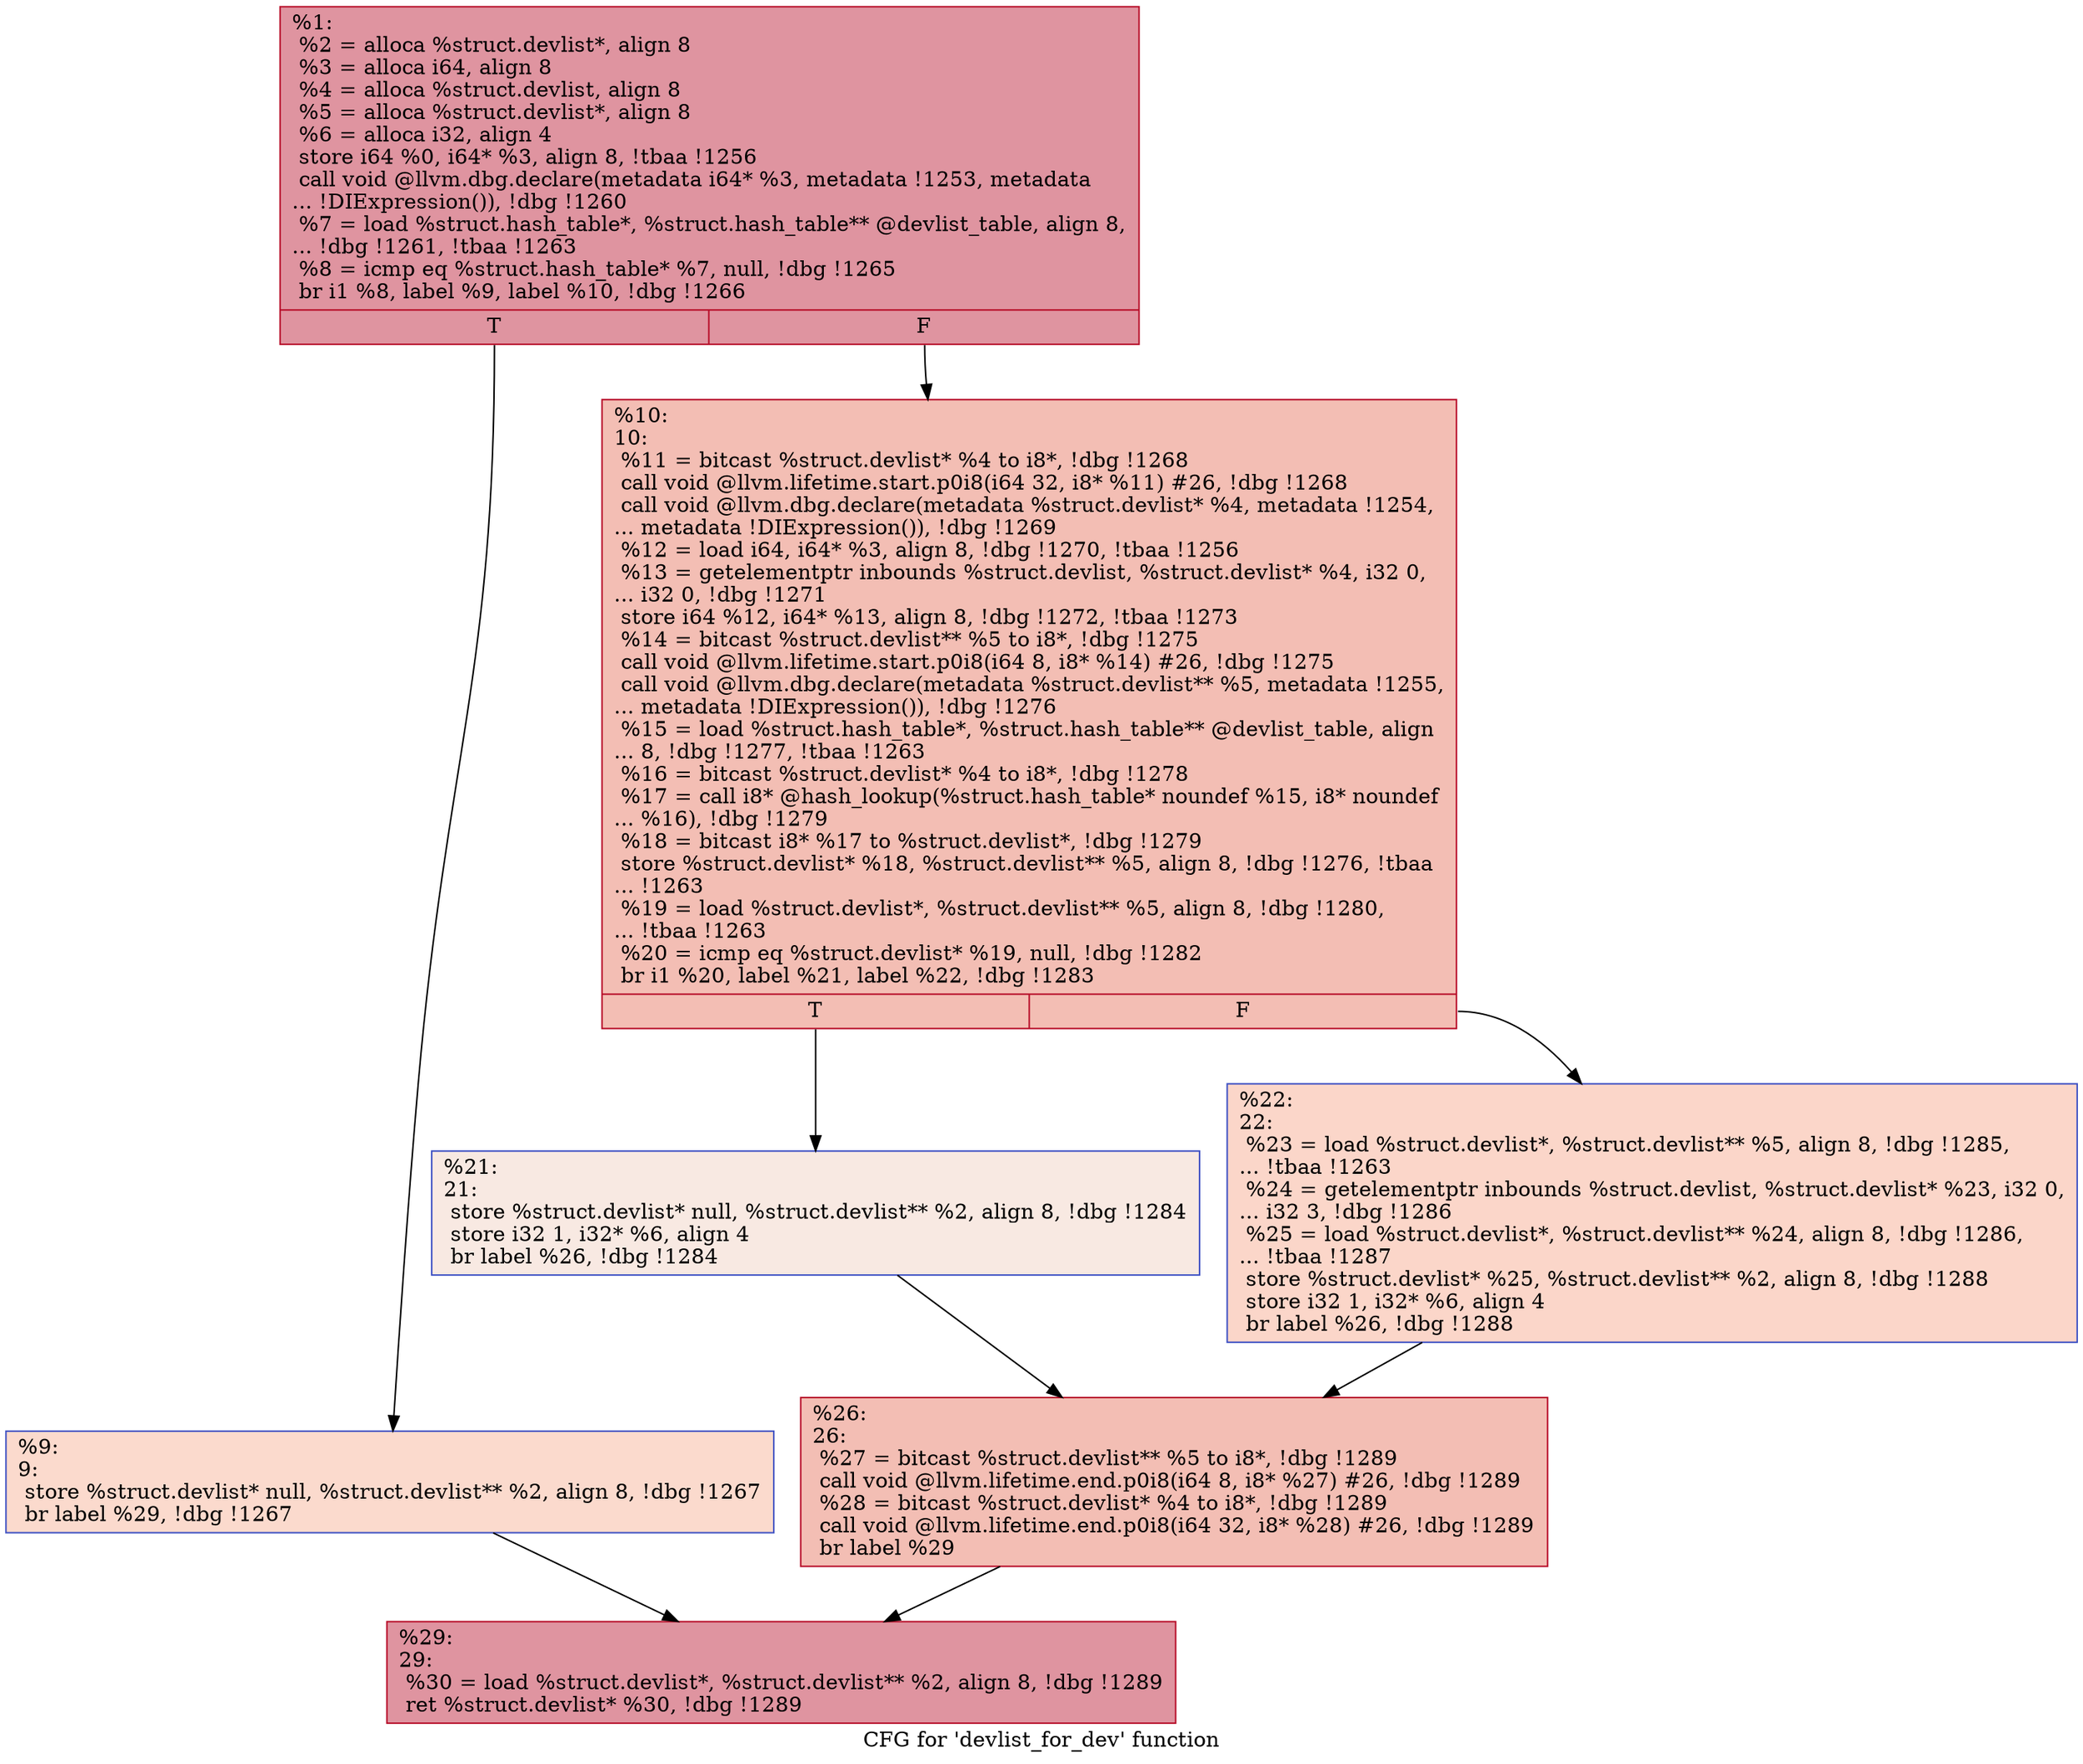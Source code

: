 digraph "CFG for 'devlist_for_dev' function" {
	label="CFG for 'devlist_for_dev' function";

	Node0x110c2e0 [shape=record,color="#b70d28ff", style=filled, fillcolor="#b70d2870",label="{%1:\l  %2 = alloca %struct.devlist*, align 8\l  %3 = alloca i64, align 8\l  %4 = alloca %struct.devlist, align 8\l  %5 = alloca %struct.devlist*, align 8\l  %6 = alloca i32, align 4\l  store i64 %0, i64* %3, align 8, !tbaa !1256\l  call void @llvm.dbg.declare(metadata i64* %3, metadata !1253, metadata\l... !DIExpression()), !dbg !1260\l  %7 = load %struct.hash_table*, %struct.hash_table** @devlist_table, align 8,\l... !dbg !1261, !tbaa !1263\l  %8 = icmp eq %struct.hash_table* %7, null, !dbg !1265\l  br i1 %8, label %9, label %10, !dbg !1266\l|{<s0>T|<s1>F}}"];
	Node0x110c2e0:s0 -> Node0x110c4f0;
	Node0x110c2e0:s1 -> Node0x110c540;
	Node0x110c4f0 [shape=record,color="#3d50c3ff", style=filled, fillcolor="#f7ac8e70",label="{%9:\l9:                                                \l  store %struct.devlist* null, %struct.devlist** %2, align 8, !dbg !1267\l  br label %29, !dbg !1267\l}"];
	Node0x110c4f0 -> Node0x110c680;
	Node0x110c540 [shape=record,color="#b70d28ff", style=filled, fillcolor="#e36c5570",label="{%10:\l10:                                               \l  %11 = bitcast %struct.devlist* %4 to i8*, !dbg !1268\l  call void @llvm.lifetime.start.p0i8(i64 32, i8* %11) #26, !dbg !1268\l  call void @llvm.dbg.declare(metadata %struct.devlist* %4, metadata !1254,\l... metadata !DIExpression()), !dbg !1269\l  %12 = load i64, i64* %3, align 8, !dbg !1270, !tbaa !1256\l  %13 = getelementptr inbounds %struct.devlist, %struct.devlist* %4, i32 0,\l... i32 0, !dbg !1271\l  store i64 %12, i64* %13, align 8, !dbg !1272, !tbaa !1273\l  %14 = bitcast %struct.devlist** %5 to i8*, !dbg !1275\l  call void @llvm.lifetime.start.p0i8(i64 8, i8* %14) #26, !dbg !1275\l  call void @llvm.dbg.declare(metadata %struct.devlist** %5, metadata !1255,\l... metadata !DIExpression()), !dbg !1276\l  %15 = load %struct.hash_table*, %struct.hash_table** @devlist_table, align\l... 8, !dbg !1277, !tbaa !1263\l  %16 = bitcast %struct.devlist* %4 to i8*, !dbg !1278\l  %17 = call i8* @hash_lookup(%struct.hash_table* noundef %15, i8* noundef\l... %16), !dbg !1279\l  %18 = bitcast i8* %17 to %struct.devlist*, !dbg !1279\l  store %struct.devlist* %18, %struct.devlist** %5, align 8, !dbg !1276, !tbaa\l... !1263\l  %19 = load %struct.devlist*, %struct.devlist** %5, align 8, !dbg !1280,\l... !tbaa !1263\l  %20 = icmp eq %struct.devlist* %19, null, !dbg !1282\l  br i1 %20, label %21, label %22, !dbg !1283\l|{<s0>T|<s1>F}}"];
	Node0x110c540:s0 -> Node0x110c590;
	Node0x110c540:s1 -> Node0x110c5e0;
	Node0x110c590 [shape=record,color="#3d50c3ff", style=filled, fillcolor="#efcebd70",label="{%21:\l21:                                               \l  store %struct.devlist* null, %struct.devlist** %2, align 8, !dbg !1284\l  store i32 1, i32* %6, align 4\l  br label %26, !dbg !1284\l}"];
	Node0x110c590 -> Node0x110c630;
	Node0x110c5e0 [shape=record,color="#3d50c3ff", style=filled, fillcolor="#f6a38570",label="{%22:\l22:                                               \l  %23 = load %struct.devlist*, %struct.devlist** %5, align 8, !dbg !1285,\l... !tbaa !1263\l  %24 = getelementptr inbounds %struct.devlist, %struct.devlist* %23, i32 0,\l... i32 3, !dbg !1286\l  %25 = load %struct.devlist*, %struct.devlist** %24, align 8, !dbg !1286,\l... !tbaa !1287\l  store %struct.devlist* %25, %struct.devlist** %2, align 8, !dbg !1288\l  store i32 1, i32* %6, align 4\l  br label %26, !dbg !1288\l}"];
	Node0x110c5e0 -> Node0x110c630;
	Node0x110c630 [shape=record,color="#b70d28ff", style=filled, fillcolor="#e36c5570",label="{%26:\l26:                                               \l  %27 = bitcast %struct.devlist** %5 to i8*, !dbg !1289\l  call void @llvm.lifetime.end.p0i8(i64 8, i8* %27) #26, !dbg !1289\l  %28 = bitcast %struct.devlist* %4 to i8*, !dbg !1289\l  call void @llvm.lifetime.end.p0i8(i64 32, i8* %28) #26, !dbg !1289\l  br label %29\l}"];
	Node0x110c630 -> Node0x110c680;
	Node0x110c680 [shape=record,color="#b70d28ff", style=filled, fillcolor="#b70d2870",label="{%29:\l29:                                               \l  %30 = load %struct.devlist*, %struct.devlist** %2, align 8, !dbg !1289\l  ret %struct.devlist* %30, !dbg !1289\l}"];
}
